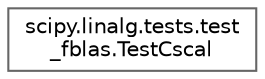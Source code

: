 digraph "Graphical Class Hierarchy"
{
 // LATEX_PDF_SIZE
  bgcolor="transparent";
  edge [fontname=Helvetica,fontsize=10,labelfontname=Helvetica,labelfontsize=10];
  node [fontname=Helvetica,fontsize=10,shape=box,height=0.2,width=0.4];
  rankdir="LR";
  Node0 [id="Node000000",label="scipy.linalg.tests.test\l_fblas.TestCscal",height=0.2,width=0.4,color="grey40", fillcolor="white", style="filled",URL="$d5/d0f/classscipy_1_1linalg_1_1tests_1_1test__fblas_1_1TestCscal.html",tooltip=" "];
}
